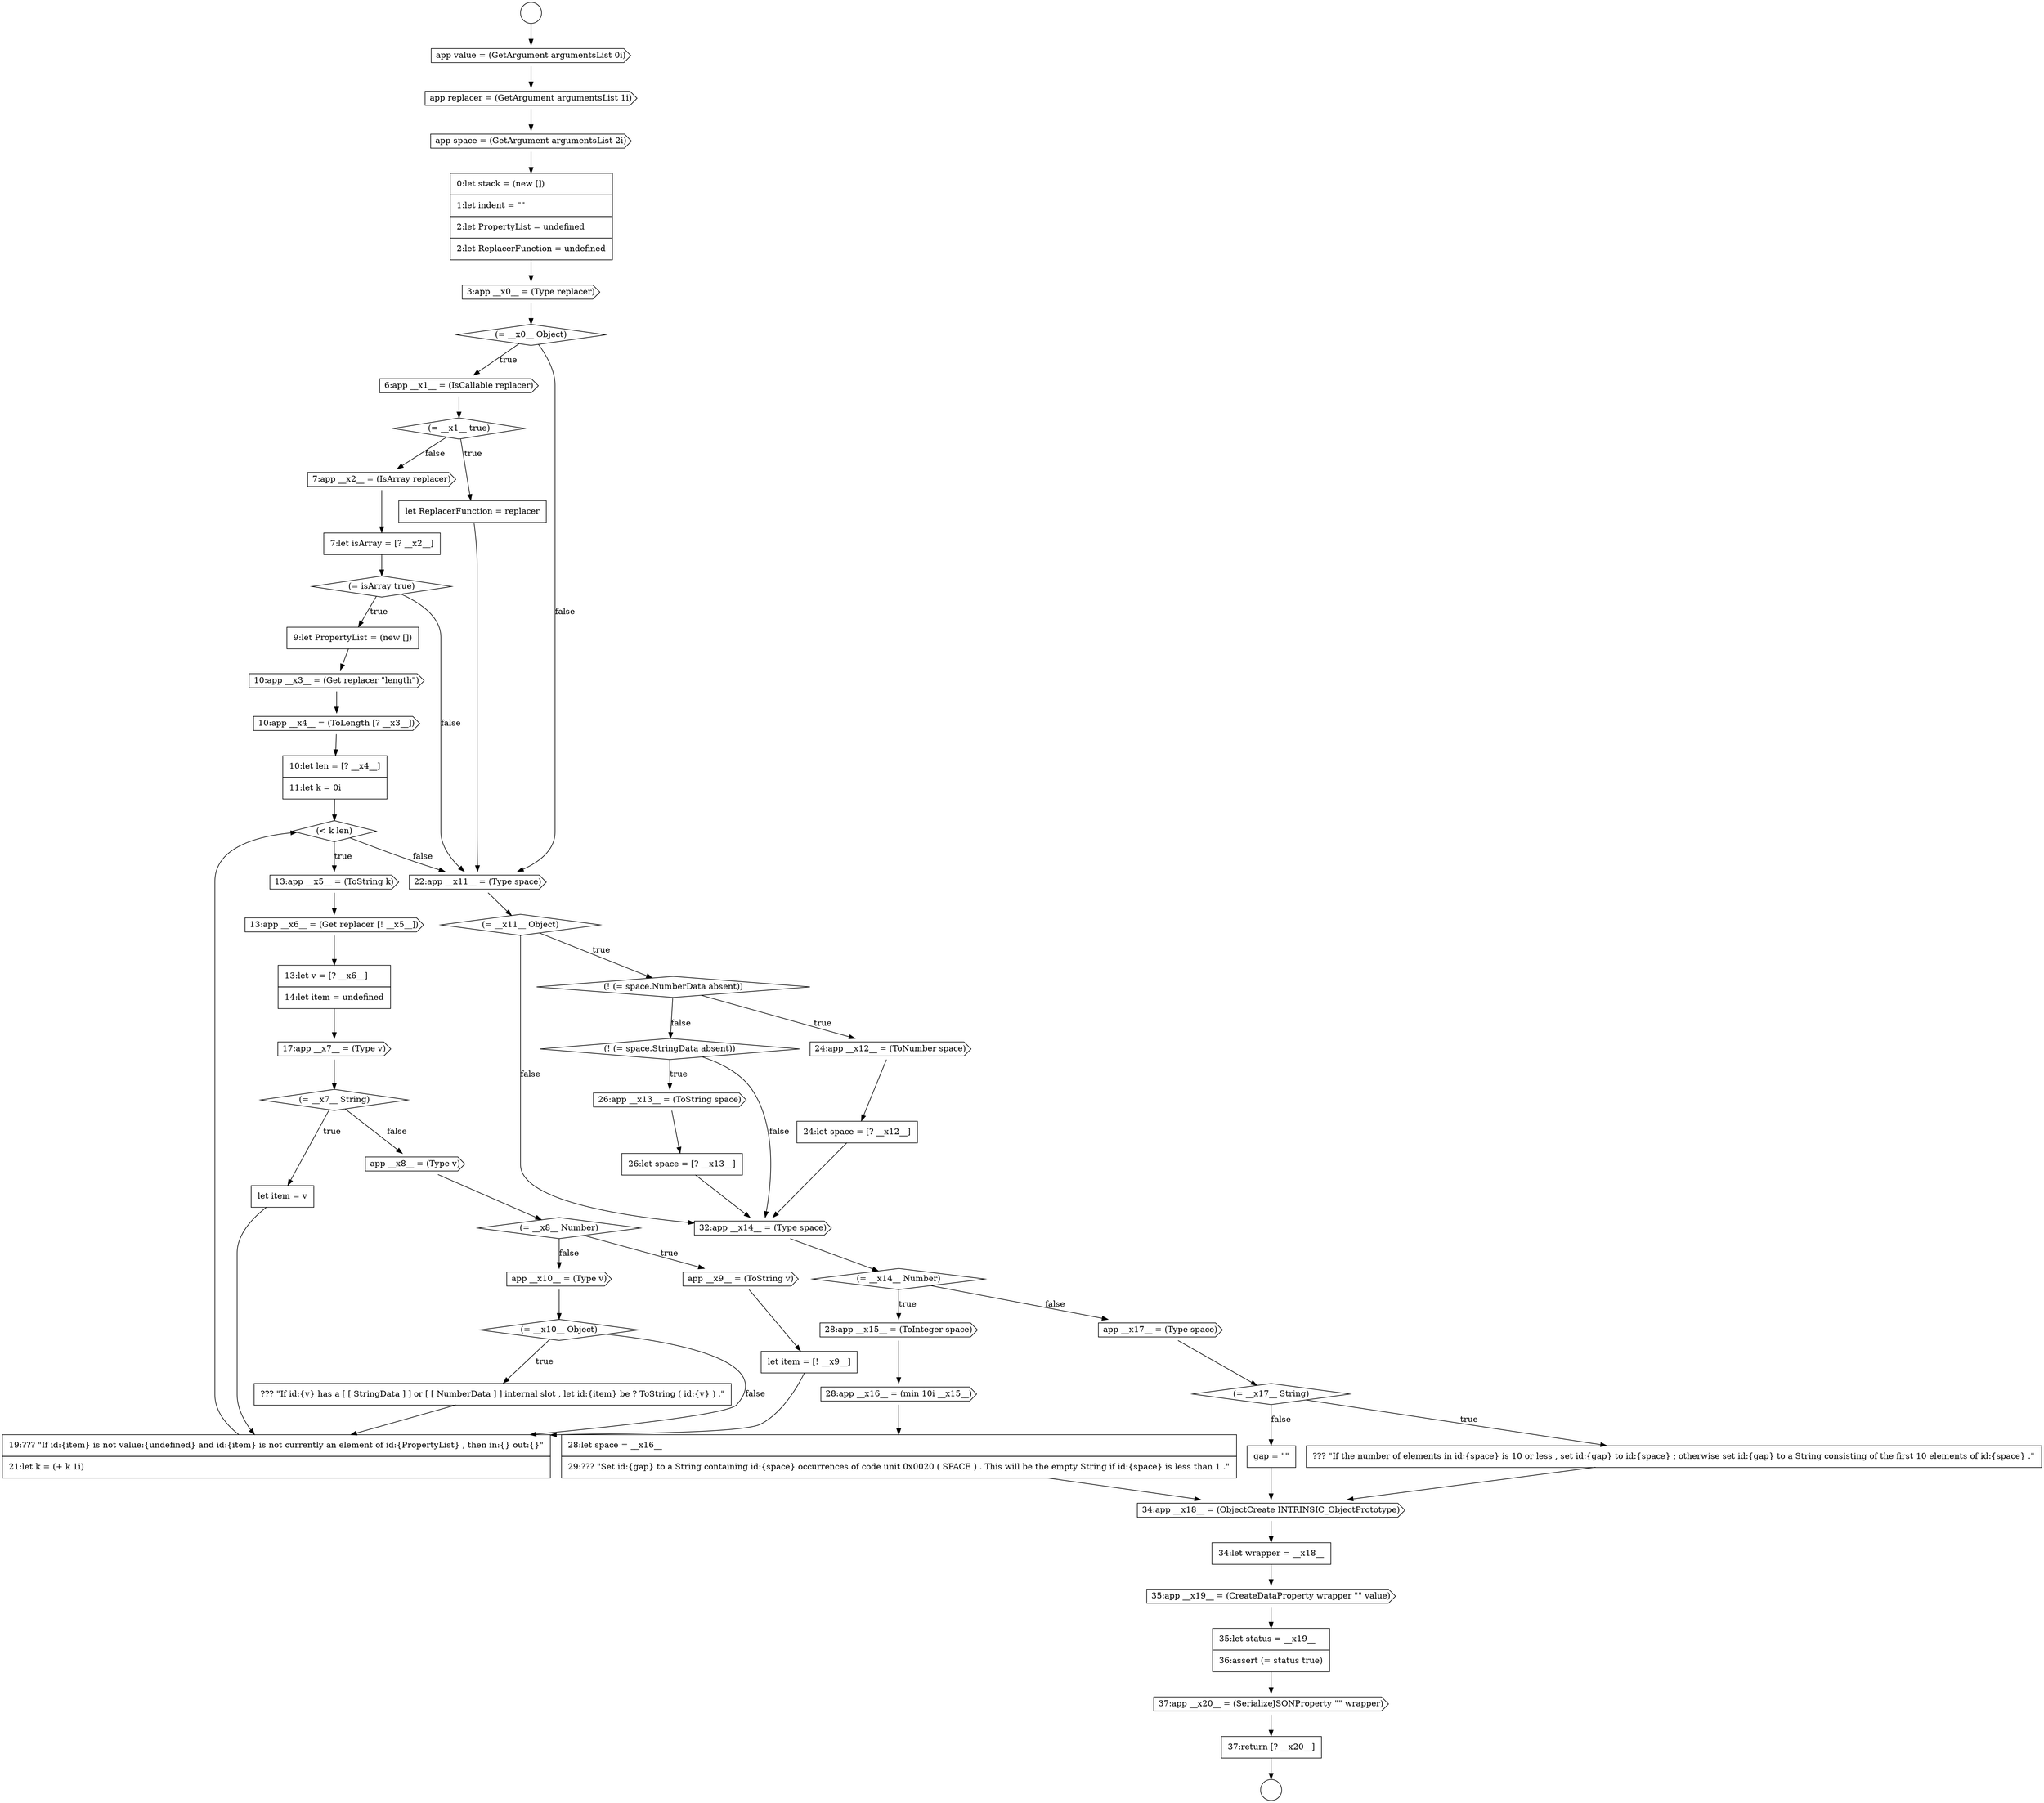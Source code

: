 digraph {
  node16086 [shape=diamond, label=<<font color="black">(= __x17__ String)</font>> color="black" fillcolor="white" style=filled]
  node16071 [shape=none, margin=0, label=<<font color="black">
    <table border="0" cellborder="1" cellspacing="0" cellpadding="10">
      <tr><td align="left">19:??? &quot;If id:{item} is not value:{undefined} and id:{item} is not currently an element of id:{PropertyList} , then in:{} out:{}&quot;</td></tr>
      <tr><td align="left">21:let k = (+ k 1i)</td></tr>
    </table>
  </font>> color="black" fillcolor="white" style=filled]
  node16039 [shape=circle label=" " color="black" fillcolor="white" style=filled]
  node16067 [shape=none, margin=0, label=<<font color="black">
    <table border="0" cellborder="1" cellspacing="0" cellpadding="10">
      <tr><td align="left">let item = [! __x9__]</td></tr>
    </table>
  </font>> color="black" fillcolor="white" style=filled]
  node16059 [shape=cds, label=<<font color="black">13:app __x6__ = (Get replacer [! __x5__])</font>> color="black" fillcolor="white" style=filled]
  node16068 [shape=cds, label=<<font color="black">app __x10__ = (Type v)</font>> color="black" fillcolor="white" style=filled]
  node16063 [shape=none, margin=0, label=<<font color="black">
    <table border="0" cellborder="1" cellspacing="0" cellpadding="10">
      <tr><td align="left">let item = v</td></tr>
    </table>
  </font>> color="black" fillcolor="white" style=filled]
  node16075 [shape=cds, label=<<font color="black">24:app __x12__ = (ToNumber space)</font>> color="black" fillcolor="white" style=filled]
  node16088 [shape=none, margin=0, label=<<font color="black">
    <table border="0" cellborder="1" cellspacing="0" cellpadding="10">
      <tr><td align="left">gap = &quot;&quot;</td></tr>
    </table>
  </font>> color="black" fillcolor="white" style=filled]
  node16047 [shape=cds, label=<<font color="black">6:app __x1__ = (IsCallable replacer)</font>> color="black" fillcolor="white" style=filled]
  node16070 [shape=none, margin=0, label=<<font color="black">
    <table border="0" cellborder="1" cellspacing="0" cellpadding="10">
      <tr><td align="left">??? &quot;If id:{v} has a [ [ StringData ] ] or [ [ NumberData ] ] internal slot , let id:{item} be ? ToString ( id:{v} ) .&quot;</td></tr>
    </table>
  </font>> color="black" fillcolor="white" style=filled]
  node16053 [shape=none, margin=0, label=<<font color="black">
    <table border="0" cellborder="1" cellspacing="0" cellpadding="10">
      <tr><td align="left">9:let PropertyList = (new [])</td></tr>
    </table>
  </font>> color="black" fillcolor="white" style=filled]
  node16074 [shape=diamond, label=<<font color="black">(! (= space.NumberData absent))</font>> color="black" fillcolor="white" style=filled]
  node16054 [shape=cds, label=<<font color="black">10:app __x3__ = (Get replacer &quot;length&quot;)</font>> color="black" fillcolor="white" style=filled]
  node16060 [shape=none, margin=0, label=<<font color="black">
    <table border="0" cellborder="1" cellspacing="0" cellpadding="10">
      <tr><td align="left">13:let v = [? __x6__]</td></tr>
      <tr><td align="left">14:let item = undefined</td></tr>
    </table>
  </font>> color="black" fillcolor="white" style=filled]
  node16092 [shape=none, margin=0, label=<<font color="black">
    <table border="0" cellborder="1" cellspacing="0" cellpadding="10">
      <tr><td align="left">35:let status = __x19__</td></tr>
      <tr><td align="left">36:assert (= status true)</td></tr>
    </table>
  </font>> color="black" fillcolor="white" style=filled]
  node16050 [shape=cds, label=<<font color="black">7:app __x2__ = (IsArray replacer)</font>> color="black" fillcolor="white" style=filled]
  node16045 [shape=cds, label=<<font color="black">3:app __x0__ = (Type replacer)</font>> color="black" fillcolor="white" style=filled]
  node16077 [shape=diamond, label=<<font color="black">(! (= space.StringData absent))</font>> color="black" fillcolor="white" style=filled]
  node16082 [shape=cds, label=<<font color="black">28:app __x15__ = (ToInteger space)</font>> color="black" fillcolor="white" style=filled]
  node16076 [shape=none, margin=0, label=<<font color="black">
    <table border="0" cellborder="1" cellspacing="0" cellpadding="10">
      <tr><td align="left">24:let space = [? __x12__]</td></tr>
    </table>
  </font>> color="black" fillcolor="white" style=filled]
  node16091 [shape=cds, label=<<font color="black">35:app __x19__ = (CreateDataProperty wrapper &quot;&quot; value)</font>> color="black" fillcolor="white" style=filled]
  node16044 [shape=none, margin=0, label=<<font color="black">
    <table border="0" cellborder="1" cellspacing="0" cellpadding="10">
      <tr><td align="left">0:let stack = (new [])</td></tr>
      <tr><td align="left">1:let indent = &quot;&quot;</td></tr>
      <tr><td align="left">2:let PropertyList = undefined</td></tr>
      <tr><td align="left">2:let ReplacerFunction = undefined</td></tr>
    </table>
  </font>> color="black" fillcolor="white" style=filled]
  node16072 [shape=cds, label=<<font color="black">22:app __x11__ = (Type space)</font>> color="black" fillcolor="white" style=filled]
  node16040 [shape=circle label=" " color="black" fillcolor="white" style=filled]
  node16087 [shape=none, margin=0, label=<<font color="black">
    <table border="0" cellborder="1" cellspacing="0" cellpadding="10">
      <tr><td align="left">??? &quot;If the number of elements in id:{space} is 10 or less , set id:{gap} to id:{space} ; otherwise set id:{gap} to a String consisting of the first 10 elements of id:{space} .&quot;</td></tr>
    </table>
  </font>> color="black" fillcolor="white" style=filled]
  node16055 [shape=cds, label=<<font color="black">10:app __x4__ = (ToLength [? __x3__])</font>> color="black" fillcolor="white" style=filled]
  node16083 [shape=cds, label=<<font color="black">28:app __x16__ = (min 10i __x15__)</font>> color="black" fillcolor="white" style=filled]
  node16051 [shape=none, margin=0, label=<<font color="black">
    <table border="0" cellborder="1" cellspacing="0" cellpadding="10">
      <tr><td align="left">7:let isArray = [? __x2__]</td></tr>
    </table>
  </font>> color="black" fillcolor="white" style=filled]
  node16058 [shape=cds, label=<<font color="black">13:app __x5__ = (ToString k)</font>> color="black" fillcolor="white" style=filled]
  node16080 [shape=cds, label=<<font color="black">32:app __x14__ = (Type space)</font>> color="black" fillcolor="white" style=filled]
  node16048 [shape=diamond, label=<<font color="black">(= __x1__ true)</font>> color="black" fillcolor="white" style=filled]
  node16043 [shape=cds, label=<<font color="black">app space = (GetArgument argumentsList 2i)</font>> color="black" fillcolor="white" style=filled]
  node16065 [shape=diamond, label=<<font color="black">(= __x8__ Number)</font>> color="black" fillcolor="white" style=filled]
  node16090 [shape=none, margin=0, label=<<font color="black">
    <table border="0" cellborder="1" cellspacing="0" cellpadding="10">
      <tr><td align="left">34:let wrapper = __x18__</td></tr>
    </table>
  </font>> color="black" fillcolor="white" style=filled]
  node16056 [shape=none, margin=0, label=<<font color="black">
    <table border="0" cellborder="1" cellspacing="0" cellpadding="10">
      <tr><td align="left">10:let len = [? __x4__]</td></tr>
      <tr><td align="left">11:let k = 0i</td></tr>
    </table>
  </font>> color="black" fillcolor="white" style=filled]
  node16069 [shape=diamond, label=<<font color="black">(= __x10__ Object)</font>> color="black" fillcolor="white" style=filled]
  node16057 [shape=diamond, label=<<font color="black">(&lt; k len)</font>> color="black" fillcolor="white" style=filled]
  node16062 [shape=diamond, label=<<font color="black">(= __x7__ String)</font>> color="black" fillcolor="white" style=filled]
  node16084 [shape=none, margin=0, label=<<font color="black">
    <table border="0" cellborder="1" cellspacing="0" cellpadding="10">
      <tr><td align="left">28:let space = __x16__</td></tr>
      <tr><td align="left">29:??? &quot;Set id:{gap} to a String containing id:{space} occurrences of code unit 0x0020 ( SPACE ) . This will be the empty String if id:{space} is less than 1 .&quot;</td></tr>
    </table>
  </font>> color="black" fillcolor="white" style=filled]
  node16094 [shape=none, margin=0, label=<<font color="black">
    <table border="0" cellborder="1" cellspacing="0" cellpadding="10">
      <tr><td align="left">37:return [? __x20__]</td></tr>
    </table>
  </font>> color="black" fillcolor="white" style=filled]
  node16052 [shape=diamond, label=<<font color="black">(= isArray true)</font>> color="black" fillcolor="white" style=filled]
  node16089 [shape=cds, label=<<font color="black">34:app __x18__ = (ObjectCreate INTRINSIC_ObjectPrototype)</font>> color="black" fillcolor="white" style=filled]
  node16042 [shape=cds, label=<<font color="black">app replacer = (GetArgument argumentsList 1i)</font>> color="black" fillcolor="white" style=filled]
  node16064 [shape=cds, label=<<font color="black">app __x8__ = (Type v)</font>> color="black" fillcolor="white" style=filled]
  node16079 [shape=none, margin=0, label=<<font color="black">
    <table border="0" cellborder="1" cellspacing="0" cellpadding="10">
      <tr><td align="left">26:let space = [? __x13__]</td></tr>
    </table>
  </font>> color="black" fillcolor="white" style=filled]
  node16049 [shape=none, margin=0, label=<<font color="black">
    <table border="0" cellborder="1" cellspacing="0" cellpadding="10">
      <tr><td align="left">let ReplacerFunction = replacer</td></tr>
    </table>
  </font>> color="black" fillcolor="white" style=filled]
  node16085 [shape=cds, label=<<font color="black">app __x17__ = (Type space)</font>> color="black" fillcolor="white" style=filled]
  node16041 [shape=cds, label=<<font color="black">app value = (GetArgument argumentsList 0i)</font>> color="black" fillcolor="white" style=filled]
  node16093 [shape=cds, label=<<font color="black">37:app __x20__ = (SerializeJSONProperty &quot;&quot; wrapper)</font>> color="black" fillcolor="white" style=filled]
  node16078 [shape=cds, label=<<font color="black">26:app __x13__ = (ToString space)</font>> color="black" fillcolor="white" style=filled]
  node16073 [shape=diamond, label=<<font color="black">(= __x11__ Object)</font>> color="black" fillcolor="white" style=filled]
  node16081 [shape=diamond, label=<<font color="black">(= __x14__ Number)</font>> color="black" fillcolor="white" style=filled]
  node16061 [shape=cds, label=<<font color="black">17:app __x7__ = (Type v)</font>> color="black" fillcolor="white" style=filled]
  node16066 [shape=cds, label=<<font color="black">app __x9__ = (ToString v)</font>> color="black" fillcolor="white" style=filled]
  node16046 [shape=diamond, label=<<font color="black">(= __x0__ Object)</font>> color="black" fillcolor="white" style=filled]
  node16052 -> node16053 [label=<<font color="black">true</font>> color="black"]
  node16052 -> node16072 [label=<<font color="black">false</font>> color="black"]
  node16056 -> node16057 [ color="black"]
  node16074 -> node16075 [label=<<font color="black">true</font>> color="black"]
  node16074 -> node16077 [label=<<font color="black">false</font>> color="black"]
  node16079 -> node16080 [ color="black"]
  node16059 -> node16060 [ color="black"]
  node16082 -> node16083 [ color="black"]
  node16093 -> node16094 [ color="black"]
  node16053 -> node16054 [ color="black"]
  node16090 -> node16091 [ color="black"]
  node16064 -> node16065 [ color="black"]
  node16094 -> node16040 [ color="black"]
  node16072 -> node16073 [ color="black"]
  node16080 -> node16081 [ color="black"]
  node16088 -> node16089 [ color="black"]
  node16065 -> node16066 [label=<<font color="black">true</font>> color="black"]
  node16065 -> node16068 [label=<<font color="black">false</font>> color="black"]
  node16042 -> node16043 [ color="black"]
  node16049 -> node16072 [ color="black"]
  node16084 -> node16089 [ color="black"]
  node16043 -> node16044 [ color="black"]
  node16051 -> node16052 [ color="black"]
  node16073 -> node16074 [label=<<font color="black">true</font>> color="black"]
  node16073 -> node16080 [label=<<font color="black">false</font>> color="black"]
  node16061 -> node16062 [ color="black"]
  node16066 -> node16067 [ color="black"]
  node16044 -> node16045 [ color="black"]
  node16045 -> node16046 [ color="black"]
  node16091 -> node16092 [ color="black"]
  node16071 -> node16057 [ color="black"]
  node16069 -> node16070 [label=<<font color="black">true</font>> color="black"]
  node16069 -> node16071 [label=<<font color="black">false</font>> color="black"]
  node16085 -> node16086 [ color="black"]
  node16041 -> node16042 [ color="black"]
  node16075 -> node16076 [ color="black"]
  node16050 -> node16051 [ color="black"]
  node16070 -> node16071 [ color="black"]
  node16047 -> node16048 [ color="black"]
  node16083 -> node16084 [ color="black"]
  node16068 -> node16069 [ color="black"]
  node16058 -> node16059 [ color="black"]
  node16067 -> node16071 [ color="black"]
  node16092 -> node16093 [ color="black"]
  node16046 -> node16047 [label=<<font color="black">true</font>> color="black"]
  node16046 -> node16072 [label=<<font color="black">false</font>> color="black"]
  node16057 -> node16058 [label=<<font color="black">true</font>> color="black"]
  node16057 -> node16072 [label=<<font color="black">false</font>> color="black"]
  node16063 -> node16071 [ color="black"]
  node16060 -> node16061 [ color="black"]
  node16039 -> node16041 [ color="black"]
  node16081 -> node16082 [label=<<font color="black">true</font>> color="black"]
  node16081 -> node16085 [label=<<font color="black">false</font>> color="black"]
  node16076 -> node16080 [ color="black"]
  node16055 -> node16056 [ color="black"]
  node16086 -> node16087 [label=<<font color="black">true</font>> color="black"]
  node16086 -> node16088 [label=<<font color="black">false</font>> color="black"]
  node16048 -> node16049 [label=<<font color="black">true</font>> color="black"]
  node16048 -> node16050 [label=<<font color="black">false</font>> color="black"]
  node16077 -> node16078 [label=<<font color="black">true</font>> color="black"]
  node16077 -> node16080 [label=<<font color="black">false</font>> color="black"]
  node16054 -> node16055 [ color="black"]
  node16089 -> node16090 [ color="black"]
  node16062 -> node16063 [label=<<font color="black">true</font>> color="black"]
  node16062 -> node16064 [label=<<font color="black">false</font>> color="black"]
  node16087 -> node16089 [ color="black"]
  node16078 -> node16079 [ color="black"]
}
